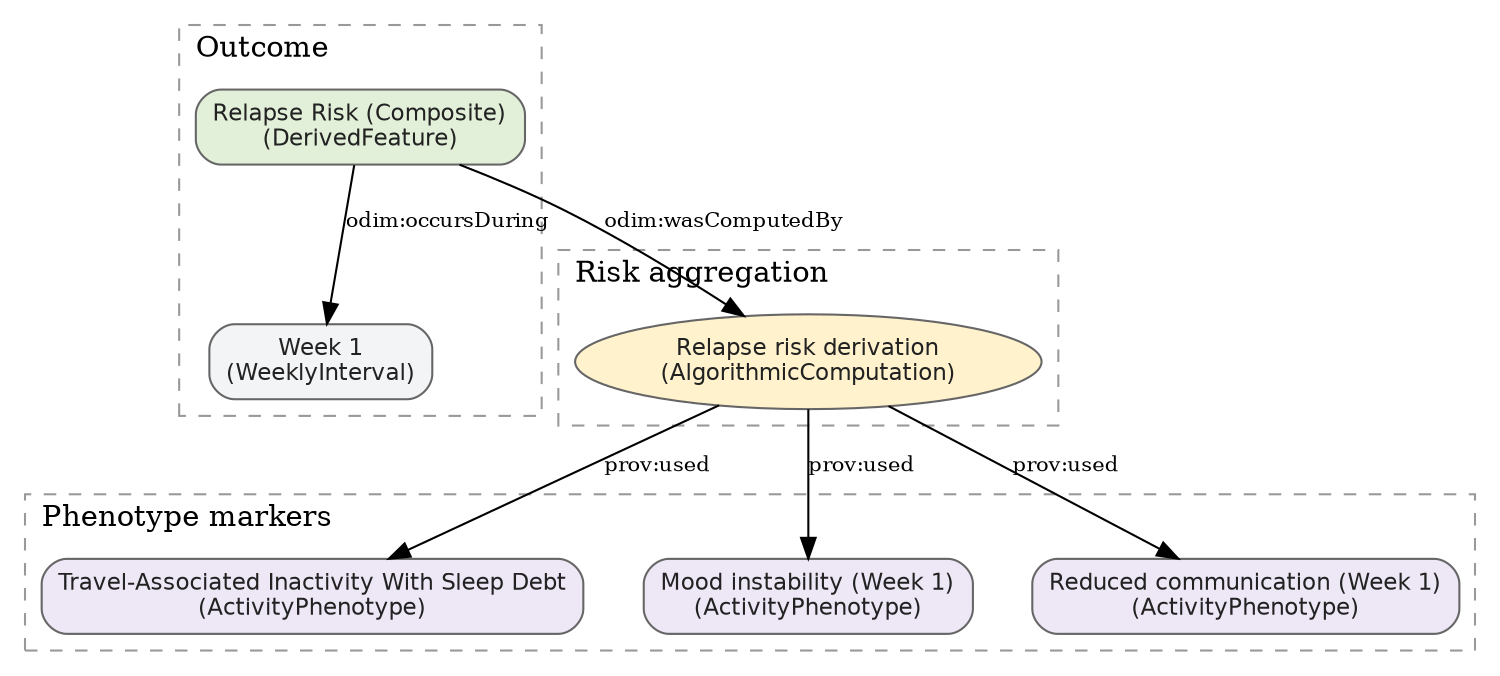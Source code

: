 digraph RelapseFlow {
  rankdir=TB;
  splines=true;
  nodesep=0.4;
  ranksep=0.6;

  // Default node styles (match demo_graph.dot)
  node [fontname="Helvetica", fontsize=11, style="rounded,filled", color="#666666", fontcolor="#222222", fillcolor="white", penwidth=1.0];

  // Phenotype markers cluster (inputs)
  subgraph cluster_inputs {
    label="Phenotype markers"; style=dashed; color=gray60; labelloc="t"; labeljust="l";
    PhenotypeTravel [label="Travel-Associated Inactivity With Sleep Debt\n(ActivityPhenotype)", shape=box, fillcolor="#EDE7F6"];
    PhenotypeMood   [label="Mood instability (Week 1)\n(ActivityPhenotype)", shape=box, fillcolor="#EDE7F6"];
    PhenotypeSocial [label="Reduced communication (Week 1)\n(ActivityPhenotype)", shape=box, fillcolor="#EDE7F6"];
  }

  // Aggregation/decision cluster
  subgraph cluster_agg {
    label="Risk aggregation"; style=dashed; color=gray60; labelloc="t"; labeljust="l";
    Agg [label="Relapse risk derivation\n(AlgorithmicComputation)", shape=ellipse, fillcolor="#FFF2CC"];
  }

  // Outcome cluster
  subgraph cluster_outcome {
    label="Outcome"; style=dashed; color=gray60; labelloc="t"; labeljust="l";
    Risk [label="Relapse Risk (Composite)\n(DerivedFeature)", shape=box, fillcolor="#E2F0D9"];
    Week [label="Week 1\n(WeeklyInterval)", shape=box, fillcolor="#F3F4F6"];
  }

  // Edges
  // Aggregation uses phenotype markers
  Agg -> PhenotypeTravel [label="prov:used", fontsize=10];
  Agg -> PhenotypeMood   [label="prov:used", fontsize=10];
  Agg -> PhenotypeSocial [label="prov:used", fontsize=10];

  // Risk is computed by aggregation; occurs during Week 1
  Risk -> Agg  [label="odim:wasComputedBy", fontsize=10];
  Risk -> Week [label="odim:occursDuring", fontsize=10];
}

